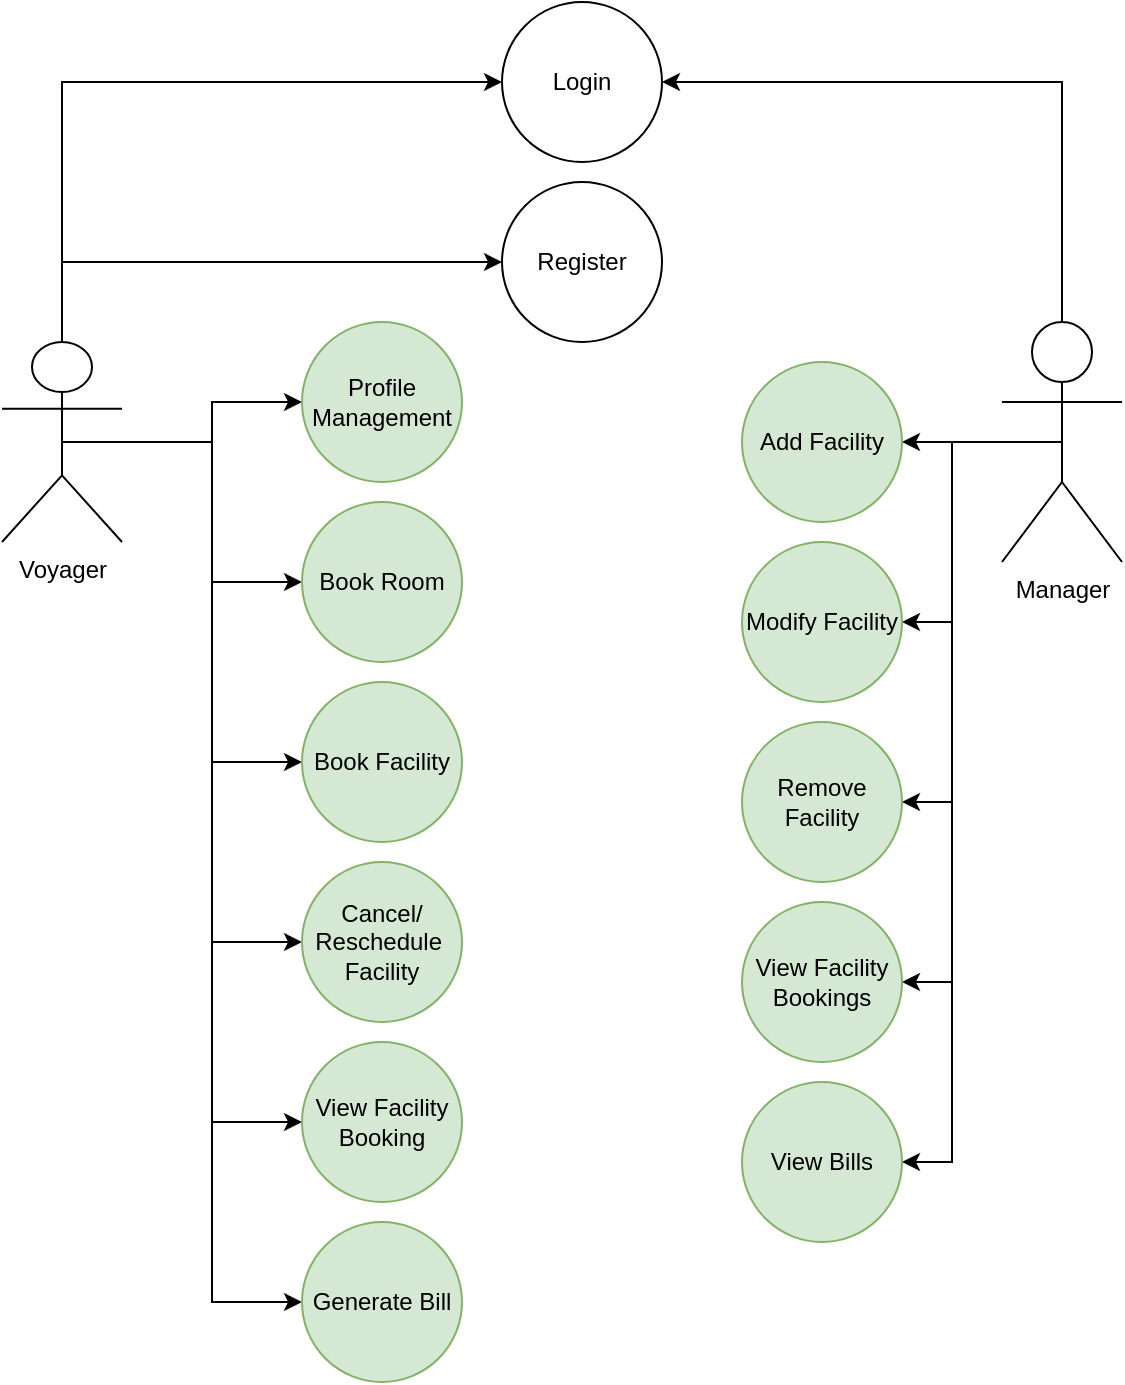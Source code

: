 <mxfile version="25.0.3">
  <diagram name="Page-1" id="-jfW26U2qnBn4Qd5XH0d">
    <mxGraphModel dx="1042" dy="533" grid="1" gridSize="10" guides="1" tooltips="1" connect="1" arrows="1" fold="1" page="1" pageScale="1" pageWidth="850" pageHeight="1100" math="0" shadow="0">
      <root>
        <mxCell id="0" />
        <mxCell id="1" parent="0" />
        <mxCell id="lcvUIYAWcJtQJGB7nP7y-10" style="edgeStyle=orthogonalEdgeStyle;rounded=0;orthogonalLoop=1;jettySize=auto;html=1;exitX=0.5;exitY=0;exitDx=0;exitDy=0;exitPerimeter=0;entryX=0;entryY=0.5;entryDx=0;entryDy=0;" edge="1" parent="1" source="lcvUIYAWcJtQJGB7nP7y-1" target="lcvUIYAWcJtQJGB7nP7y-5">
          <mxGeometry relative="1" as="geometry" />
        </mxCell>
        <mxCell id="lcvUIYAWcJtQJGB7nP7y-12" style="edgeStyle=orthogonalEdgeStyle;rounded=0;orthogonalLoop=1;jettySize=auto;html=1;exitX=0.5;exitY=0;exitDx=0;exitDy=0;exitPerimeter=0;entryX=0;entryY=0.5;entryDx=0;entryDy=0;" edge="1" parent="1" source="lcvUIYAWcJtQJGB7nP7y-1" target="lcvUIYAWcJtQJGB7nP7y-11">
          <mxGeometry relative="1" as="geometry" />
        </mxCell>
        <mxCell id="lcvUIYAWcJtQJGB7nP7y-14" style="edgeStyle=orthogonalEdgeStyle;rounded=0;orthogonalLoop=1;jettySize=auto;html=1;exitX=0.5;exitY=0.5;exitDx=0;exitDy=0;exitPerimeter=0;entryX=0;entryY=0.5;entryDx=0;entryDy=0;" edge="1" parent="1" source="lcvUIYAWcJtQJGB7nP7y-1" target="lcvUIYAWcJtQJGB7nP7y-13">
          <mxGeometry relative="1" as="geometry" />
        </mxCell>
        <mxCell id="lcvUIYAWcJtQJGB7nP7y-18" style="edgeStyle=orthogonalEdgeStyle;rounded=0;orthogonalLoop=1;jettySize=auto;html=1;exitX=0.5;exitY=0.5;exitDx=0;exitDy=0;exitPerimeter=0;entryX=0;entryY=0.5;entryDx=0;entryDy=0;" edge="1" parent="1" source="lcvUIYAWcJtQJGB7nP7y-1" target="lcvUIYAWcJtQJGB7nP7y-17">
          <mxGeometry relative="1" as="geometry" />
        </mxCell>
        <mxCell id="lcvUIYAWcJtQJGB7nP7y-20" style="edgeStyle=orthogonalEdgeStyle;rounded=0;orthogonalLoop=1;jettySize=auto;html=1;exitX=0.5;exitY=0.5;exitDx=0;exitDy=0;exitPerimeter=0;entryX=0;entryY=0.5;entryDx=0;entryDy=0;" edge="1" parent="1" source="lcvUIYAWcJtQJGB7nP7y-1" target="lcvUIYAWcJtQJGB7nP7y-19">
          <mxGeometry relative="1" as="geometry" />
        </mxCell>
        <mxCell id="lcvUIYAWcJtQJGB7nP7y-22" style="edgeStyle=orthogonalEdgeStyle;rounded=0;orthogonalLoop=1;jettySize=auto;html=1;exitX=0.5;exitY=0.5;exitDx=0;exitDy=0;exitPerimeter=0;entryX=0;entryY=0.5;entryDx=0;entryDy=0;" edge="1" parent="1" source="lcvUIYAWcJtQJGB7nP7y-1" target="lcvUIYAWcJtQJGB7nP7y-21">
          <mxGeometry relative="1" as="geometry" />
        </mxCell>
        <mxCell id="lcvUIYAWcJtQJGB7nP7y-23" style="edgeStyle=orthogonalEdgeStyle;rounded=0;orthogonalLoop=1;jettySize=auto;html=1;exitX=0.5;exitY=0.5;exitDx=0;exitDy=0;exitPerimeter=0;entryX=0;entryY=0.5;entryDx=0;entryDy=0;" edge="1" parent="1" source="lcvUIYAWcJtQJGB7nP7y-1" target="lcvUIYAWcJtQJGB7nP7y-15">
          <mxGeometry relative="1" as="geometry" />
        </mxCell>
        <mxCell id="lcvUIYAWcJtQJGB7nP7y-25" style="edgeStyle=orthogonalEdgeStyle;rounded=0;orthogonalLoop=1;jettySize=auto;html=1;exitX=0.5;exitY=0.5;exitDx=0;exitDy=0;exitPerimeter=0;entryX=0;entryY=0.5;entryDx=0;entryDy=0;" edge="1" parent="1" source="lcvUIYAWcJtQJGB7nP7y-1" target="lcvUIYAWcJtQJGB7nP7y-24">
          <mxGeometry relative="1" as="geometry" />
        </mxCell>
        <mxCell id="lcvUIYAWcJtQJGB7nP7y-1" value="Voyager" style="shape=umlActor;verticalLabelPosition=bottom;verticalAlign=top;html=1;outlineConnect=0;" vertex="1" parent="1">
          <mxGeometry x="180" y="280" width="60" height="100" as="geometry" />
        </mxCell>
        <mxCell id="lcvUIYAWcJtQJGB7nP7y-9" style="edgeStyle=orthogonalEdgeStyle;rounded=0;orthogonalLoop=1;jettySize=auto;html=1;exitX=0.5;exitY=0;exitDx=0;exitDy=0;exitPerimeter=0;entryX=1;entryY=0.5;entryDx=0;entryDy=0;" edge="1" parent="1" source="lcvUIYAWcJtQJGB7nP7y-2" target="lcvUIYAWcJtQJGB7nP7y-5">
          <mxGeometry relative="1" as="geometry" />
        </mxCell>
        <mxCell id="lcvUIYAWcJtQJGB7nP7y-27" style="edgeStyle=orthogonalEdgeStyle;rounded=0;orthogonalLoop=1;jettySize=auto;html=1;exitX=0.5;exitY=0.5;exitDx=0;exitDy=0;exitPerimeter=0;entryX=1;entryY=0.5;entryDx=0;entryDy=0;" edge="1" parent="1" source="lcvUIYAWcJtQJGB7nP7y-2" target="lcvUIYAWcJtQJGB7nP7y-26">
          <mxGeometry relative="1" as="geometry" />
        </mxCell>
        <mxCell id="lcvUIYAWcJtQJGB7nP7y-29" style="edgeStyle=orthogonalEdgeStyle;rounded=0;orthogonalLoop=1;jettySize=auto;html=1;exitX=0.5;exitY=0.5;exitDx=0;exitDy=0;exitPerimeter=0;entryX=1;entryY=0.5;entryDx=0;entryDy=0;" edge="1" parent="1" source="lcvUIYAWcJtQJGB7nP7y-2" target="lcvUIYAWcJtQJGB7nP7y-28">
          <mxGeometry relative="1" as="geometry" />
        </mxCell>
        <mxCell id="lcvUIYAWcJtQJGB7nP7y-31" style="edgeStyle=orthogonalEdgeStyle;rounded=0;orthogonalLoop=1;jettySize=auto;html=1;exitX=0.5;exitY=0.5;exitDx=0;exitDy=0;exitPerimeter=0;entryX=1;entryY=0.5;entryDx=0;entryDy=0;" edge="1" parent="1" source="lcvUIYAWcJtQJGB7nP7y-2" target="lcvUIYAWcJtQJGB7nP7y-30">
          <mxGeometry relative="1" as="geometry" />
        </mxCell>
        <mxCell id="lcvUIYAWcJtQJGB7nP7y-33" style="edgeStyle=orthogonalEdgeStyle;rounded=0;orthogonalLoop=1;jettySize=auto;html=1;exitX=0.5;exitY=0.5;exitDx=0;exitDy=0;exitPerimeter=0;entryX=1;entryY=0.5;entryDx=0;entryDy=0;" edge="1" parent="1" source="lcvUIYAWcJtQJGB7nP7y-2" target="lcvUIYAWcJtQJGB7nP7y-32">
          <mxGeometry relative="1" as="geometry" />
        </mxCell>
        <mxCell id="lcvUIYAWcJtQJGB7nP7y-35" style="edgeStyle=orthogonalEdgeStyle;rounded=0;orthogonalLoop=1;jettySize=auto;html=1;exitX=0.5;exitY=0.5;exitDx=0;exitDy=0;exitPerimeter=0;entryX=1;entryY=0.5;entryDx=0;entryDy=0;" edge="1" parent="1" source="lcvUIYAWcJtQJGB7nP7y-2" target="lcvUIYAWcJtQJGB7nP7y-34">
          <mxGeometry relative="1" as="geometry" />
        </mxCell>
        <mxCell id="lcvUIYAWcJtQJGB7nP7y-2" value="Manager&lt;div&gt;&lt;br&gt;&lt;/div&gt;" style="shape=umlActor;verticalLabelPosition=bottom;verticalAlign=top;html=1;outlineConnect=0;" vertex="1" parent="1">
          <mxGeometry x="680" y="270" width="60" height="120" as="geometry" />
        </mxCell>
        <mxCell id="lcvUIYAWcJtQJGB7nP7y-5" value="Login" style="ellipse;whiteSpace=wrap;html=1;aspect=fixed;" vertex="1" parent="1">
          <mxGeometry x="430" y="110" width="80" height="80" as="geometry" />
        </mxCell>
        <mxCell id="lcvUIYAWcJtQJGB7nP7y-11" value="Register" style="ellipse;whiteSpace=wrap;html=1;aspect=fixed;" vertex="1" parent="1">
          <mxGeometry x="430" y="200" width="80" height="80" as="geometry" />
        </mxCell>
        <mxCell id="lcvUIYAWcJtQJGB7nP7y-13" value="Book Room" style="ellipse;whiteSpace=wrap;html=1;aspect=fixed;fillColor=#d5e8d4;strokeColor=#82b366;" vertex="1" parent="1">
          <mxGeometry x="330" y="360" width="80" height="80" as="geometry" />
        </mxCell>
        <mxCell id="lcvUIYAWcJtQJGB7nP7y-15" value="Book Facility" style="ellipse;whiteSpace=wrap;html=1;aspect=fixed;fillColor=#d5e8d4;strokeColor=#82b366;" vertex="1" parent="1">
          <mxGeometry x="330" y="450" width="80" height="80" as="geometry" />
        </mxCell>
        <mxCell id="lcvUIYAWcJtQJGB7nP7y-17" value="Cancel/&lt;br&gt;Reschedule&amp;nbsp;&lt;div&gt;Facility&lt;/div&gt;" style="ellipse;whiteSpace=wrap;html=1;aspect=fixed;fillColor=#d5e8d4;strokeColor=#82b366;" vertex="1" parent="1">
          <mxGeometry x="330" y="540" width="80" height="80" as="geometry" />
        </mxCell>
        <mxCell id="lcvUIYAWcJtQJGB7nP7y-19" value="View Facility Booking" style="ellipse;whiteSpace=wrap;html=1;aspect=fixed;fillColor=#d5e8d4;strokeColor=#82b366;" vertex="1" parent="1">
          <mxGeometry x="330" y="630" width="80" height="80" as="geometry" />
        </mxCell>
        <mxCell id="lcvUIYAWcJtQJGB7nP7y-21" value="Generate Bill" style="ellipse;whiteSpace=wrap;html=1;aspect=fixed;fillColor=#d5e8d4;strokeColor=#82b366;" vertex="1" parent="1">
          <mxGeometry x="330" y="720" width="80" height="80" as="geometry" />
        </mxCell>
        <mxCell id="lcvUIYAWcJtQJGB7nP7y-24" value="Profile Management" style="ellipse;whiteSpace=wrap;html=1;aspect=fixed;fillColor=#d5e8d4;strokeColor=#82b366;" vertex="1" parent="1">
          <mxGeometry x="330" y="270" width="80" height="80" as="geometry" />
        </mxCell>
        <mxCell id="lcvUIYAWcJtQJGB7nP7y-26" value="Add Facility" style="ellipse;whiteSpace=wrap;html=1;aspect=fixed;fillColor=#d5e8d4;strokeColor=#82b366;" vertex="1" parent="1">
          <mxGeometry x="550" y="290" width="80" height="80" as="geometry" />
        </mxCell>
        <mxCell id="lcvUIYAWcJtQJGB7nP7y-28" value="View Facility Bookings" style="ellipse;whiteSpace=wrap;html=1;aspect=fixed;fillColor=#d5e8d4;strokeColor=#82b366;" vertex="1" parent="1">
          <mxGeometry x="550" y="560" width="80" height="80" as="geometry" />
        </mxCell>
        <mxCell id="lcvUIYAWcJtQJGB7nP7y-30" value="View Bills" style="ellipse;whiteSpace=wrap;html=1;aspect=fixed;fillColor=#d5e8d4;strokeColor=#82b366;" vertex="1" parent="1">
          <mxGeometry x="550" y="650" width="80" height="80" as="geometry" />
        </mxCell>
        <mxCell id="lcvUIYAWcJtQJGB7nP7y-32" value="Modify Facility" style="ellipse;whiteSpace=wrap;html=1;aspect=fixed;fillColor=#d5e8d4;strokeColor=#82b366;" vertex="1" parent="1">
          <mxGeometry x="550" y="380" width="80" height="80" as="geometry" />
        </mxCell>
        <mxCell id="lcvUIYAWcJtQJGB7nP7y-34" value="Remove Facility" style="ellipse;whiteSpace=wrap;html=1;aspect=fixed;fillColor=#d5e8d4;strokeColor=#82b366;" vertex="1" parent="1">
          <mxGeometry x="550" y="470" width="80" height="80" as="geometry" />
        </mxCell>
      </root>
    </mxGraphModel>
  </diagram>
</mxfile>
